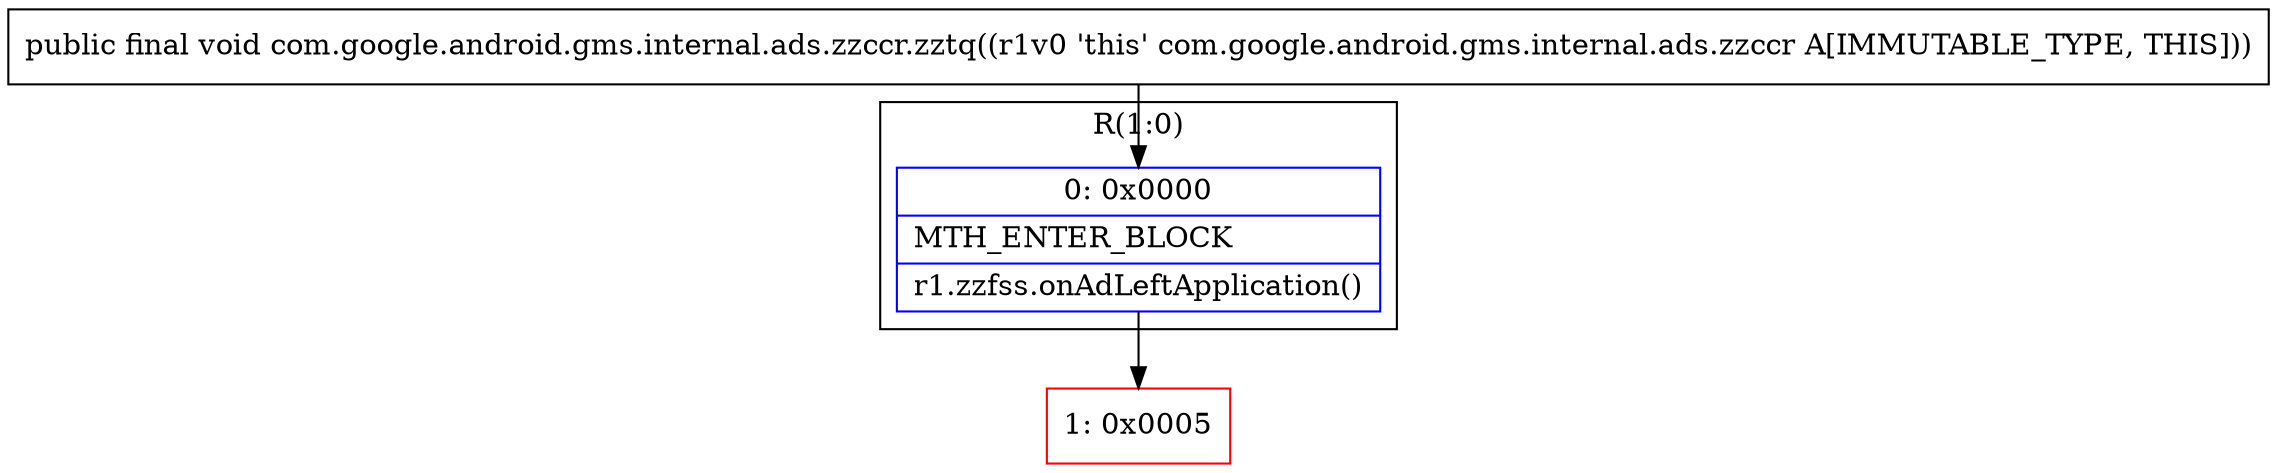 digraph "CFG forcom.google.android.gms.internal.ads.zzccr.zztq()V" {
subgraph cluster_Region_134440454 {
label = "R(1:0)";
node [shape=record,color=blue];
Node_0 [shape=record,label="{0\:\ 0x0000|MTH_ENTER_BLOCK\l|r1.zzfss.onAdLeftApplication()\l}"];
}
Node_1 [shape=record,color=red,label="{1\:\ 0x0005}"];
MethodNode[shape=record,label="{public final void com.google.android.gms.internal.ads.zzccr.zztq((r1v0 'this' com.google.android.gms.internal.ads.zzccr A[IMMUTABLE_TYPE, THIS])) }"];
MethodNode -> Node_0;
Node_0 -> Node_1;
}

